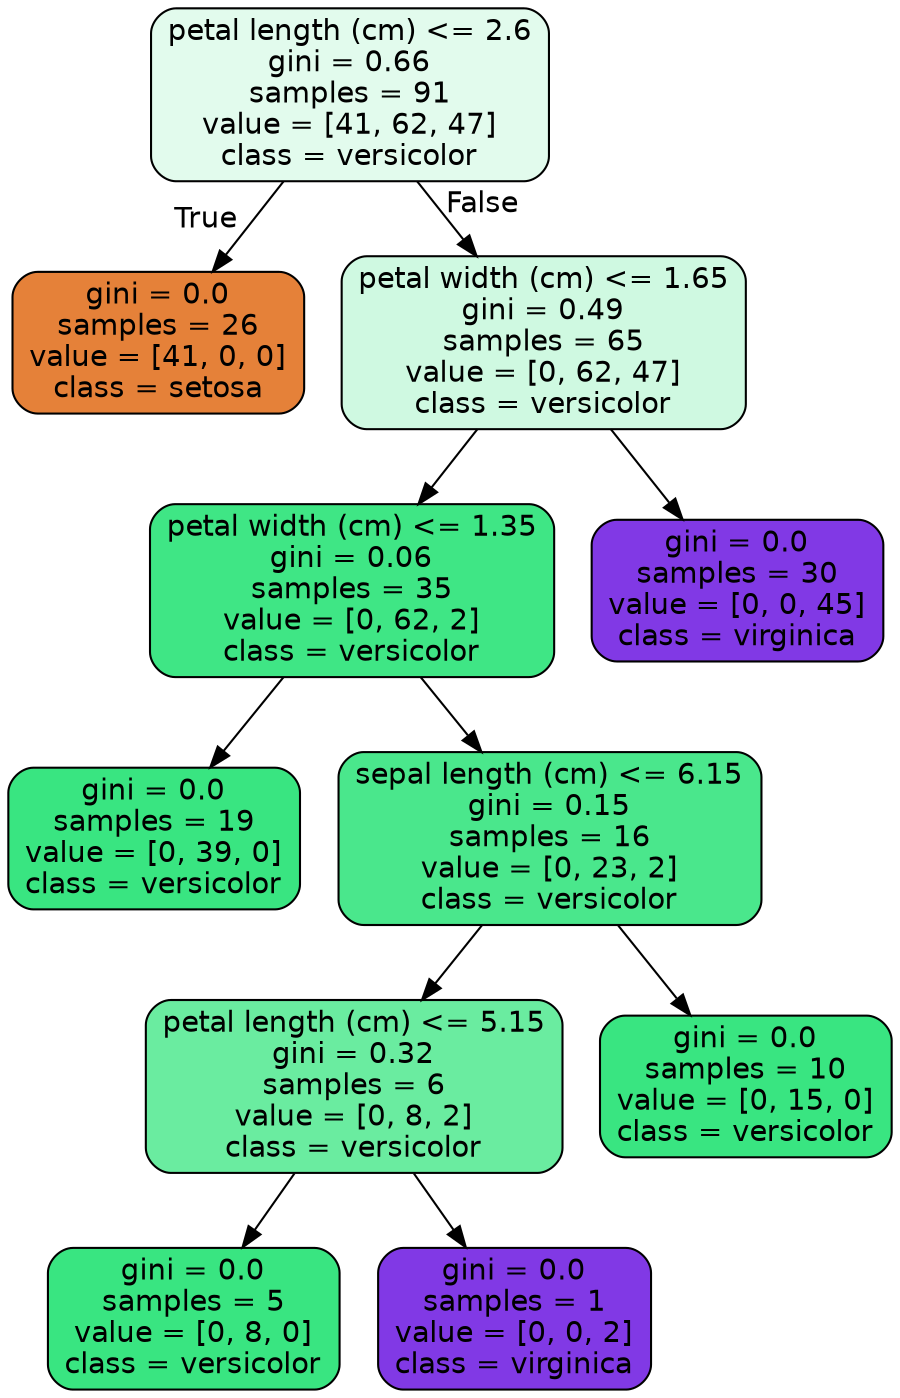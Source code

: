 digraph Tree {
node [shape=box, style="filled, rounded", color="black", fontname=helvetica] ;
edge [fontname=helvetica] ;
0 [label="petal length (cm) <= 2.6\ngini = 0.66\nsamples = 91\nvalue = [41, 62, 47]\nclass = versicolor", fillcolor="#e2fbed"] ;
1 [label="gini = 0.0\nsamples = 26\nvalue = [41, 0, 0]\nclass = setosa", fillcolor="#e58139"] ;
0 -> 1 [labeldistance=2.5, labelangle=45, headlabel="True"] ;
2 [label="petal width (cm) <= 1.65\ngini = 0.49\nsamples = 65\nvalue = [0, 62, 47]\nclass = versicolor", fillcolor="#cff9e1"] ;
0 -> 2 [labeldistance=2.5, labelangle=-45, headlabel="False"] ;
3 [label="petal width (cm) <= 1.35\ngini = 0.06\nsamples = 35\nvalue = [0, 62, 2]\nclass = versicolor", fillcolor="#3fe685"] ;
2 -> 3 ;
4 [label="gini = 0.0\nsamples = 19\nvalue = [0, 39, 0]\nclass = versicolor", fillcolor="#39e581"] ;
3 -> 4 ;
5 [label="sepal length (cm) <= 6.15\ngini = 0.15\nsamples = 16\nvalue = [0, 23, 2]\nclass = versicolor", fillcolor="#4ae78c"] ;
3 -> 5 ;
6 [label="petal length (cm) <= 5.15\ngini = 0.32\nsamples = 6\nvalue = [0, 8, 2]\nclass = versicolor", fillcolor="#6aeca0"] ;
5 -> 6 ;
7 [label="gini = 0.0\nsamples = 5\nvalue = [0, 8, 0]\nclass = versicolor", fillcolor="#39e581"] ;
6 -> 7 ;
8 [label="gini = 0.0\nsamples = 1\nvalue = [0, 0, 2]\nclass = virginica", fillcolor="#8139e5"] ;
6 -> 8 ;
9 [label="gini = 0.0\nsamples = 10\nvalue = [0, 15, 0]\nclass = versicolor", fillcolor="#39e581"] ;
5 -> 9 ;
10 [label="gini = 0.0\nsamples = 30\nvalue = [0, 0, 45]\nclass = virginica", fillcolor="#8139e5"] ;
2 -> 10 ;
}
